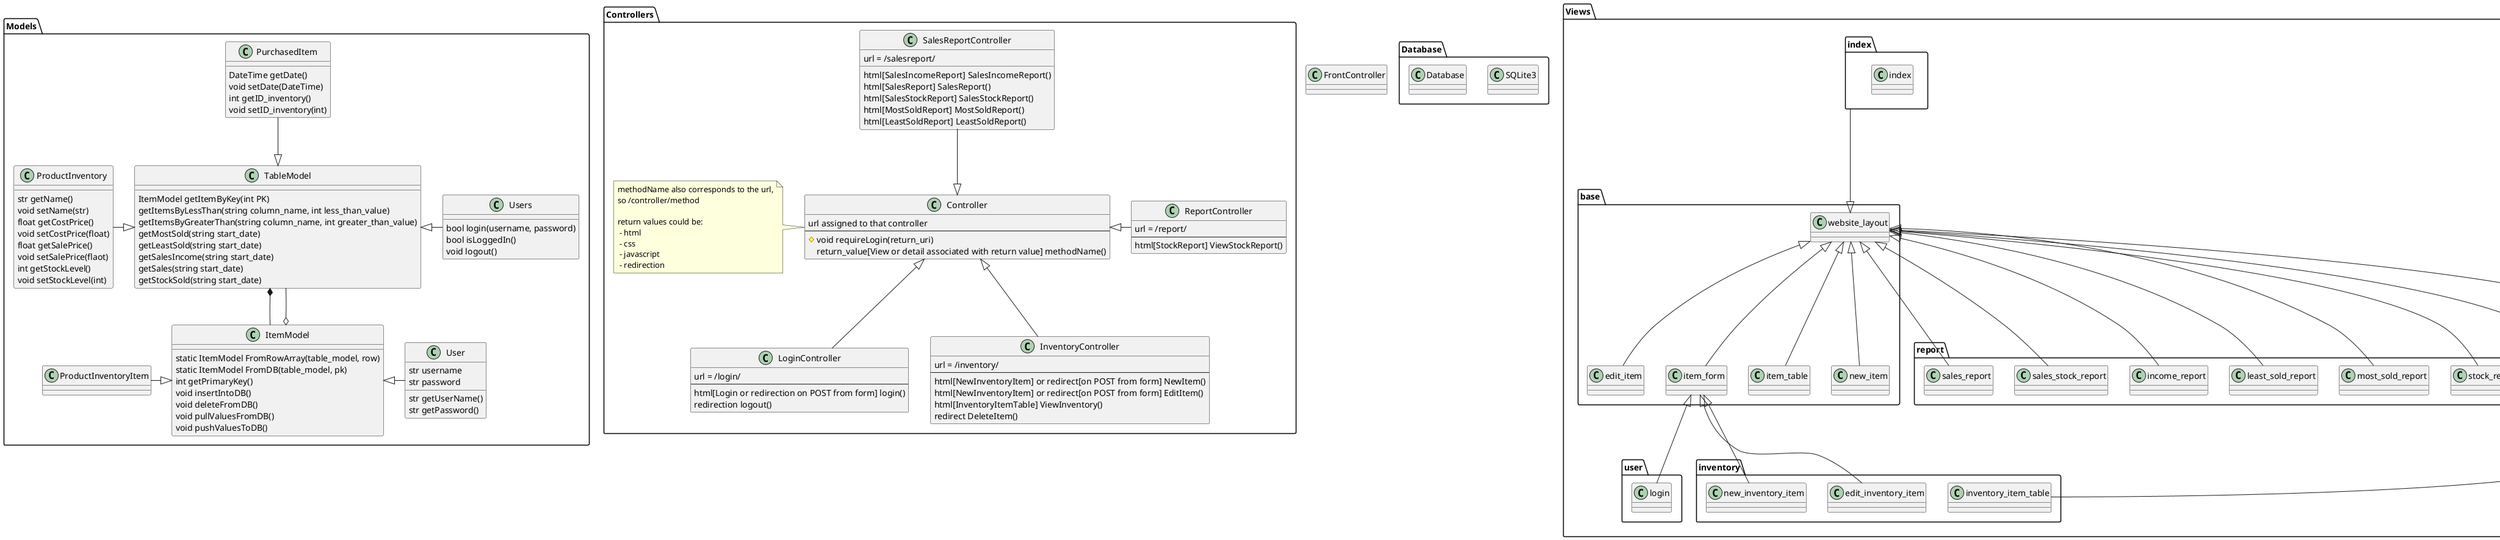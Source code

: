 @startuml

class FrontController

package Database {
  class SQLite3
  class Database
}
package Models {
  class ProductInventory {
    str getName()
    void setName(str)
    float getCostPrice()
    void setCostPrice(float)
    float getSalePrice()
    void setSalePrice(flaot)
    int getStockLevel()
    void setStockLevel(int)
  }

  class ProductInventoryItem

  class ItemModel {
    static ItemModel FromRowArray(table_model, row)
    static ItemModel FromDB(table_model, pk)
    int getPrimaryKey()
    void insertIntoDB()
    void deleteFromDB()
    void pullValuesFromDB()
    void pushValuesToDB()
  }

  class TableModel {
    ItemModel getItemByKey(int PK)
    getItemsByLessThan(string column_name, int less_than_value)
    getItemsByGreaterThan(string column_name, int greater_than_value)
    getMostSold(string start_date)
    getLeastSold(string start_date)
    getSalesIncome(string start_date)
    getSales(string start_date)
    getStockSold(string start_date)
  }

  class User {
    str username
    str password

    str getUserName()
    str getPassword()
  }

  class Users {
    bool login(username, password)
    bool isLoggedIn()
    void logout()
  }
  
  class PurchasedItem {
   DateTime getDate()
   void setDate(DateTime)
   int getID_inventory()
   void setID_inventory(int)
  }

  TableModel <|-left- ProductInventory
  TableModel <|-up- PurchasedItem
  TableModel <|-right- Users
  ItemModel <|-left- ProductInventoryItem
  ItemModel <|-right- User
  TableModel *-down- ItemModel
  ItemModel o-up- TableModel
}

package Controllers {
  class Controller {
    url assigned to that controller
    --
    # void requireLogin(return_uri)
    return_value[View or detail associated with return value] methodName()
  }

  note left of Controller
  methodName also corresponds to the url,
  so /controller/method

  return values could be:
   - html
   - css
   - javascript
   - redirection
  end note

  class LoginController {
    url = /login/
    --
    html[Login or redirection on POST from form] login()
    redirection logout()
  }
  class InventoryController {
    url = /inventory/
    --
    html[NewInventoryItem] or redirect[on POST from form] NewItem()
    html[NewInventoryItem] or redirect[on POST from form] EditItem()
    html[InventoryItemTable] ViewInventory()
    redirect DeleteItem()
  }

  class ReportController {
    url = /report/
    --
    html[StockReport] ViewStockReport()
  }
  
  
  class SalesReportController {
    url = /salesreport/
    
    html[SalesIncomeReport] SalesIncomeReport()
    html[SalesReport] SalesReport()
    html[SalesStockReport] SalesStockReport()
    html[MostSoldReport] MostSoldReport()
    html[LeastSoldReport] LeastSoldReport()
    
  }

  Controller <|-up- SalesReportController
  Controller <|-right- ReportController
  Controller <|-down- InventoryController
  Controller <|-down- LoginController
}

package Views {
  package user {
    class login
  }

  package report {
    class new_stock_report
    class stock_report
    class most_sold_report
    class least_sold_report
    class income_report
    class sales_stock_report
    class sales_report
  }

  package inventory {
    class edit_inventory_item
    class inventory_item_table
    class new_inventory_item
  }

  package index {
    class index
  }

  package base {
    class edit_item
    class item_form
    class item_table
    class new_item
    class website_layout
  }

  website_layout <|-- new_item
  website_layout <|-- edit_item
  website_layout <|-- item_table
  website_layout <|-- item_form
  website_layout <|-up- index
  website_layout <|-- stock_report
  website_layout <|-- new_stock_report
  website_layout <|-- most_sold_report
  website_layout <|-- least_sold_report
  website_layout <|-- sales_report
  website_layout <|-- income_report
  website_layout <|-- sales_stock_report

  item_form <|-- new_inventory_item
  item_form <|-- edit_inventory_item
  item_form <|-- login
  website_layout <|-- inventory_item_table
}
@enduml